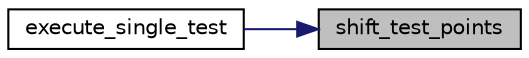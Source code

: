 digraph "shift_test_points"
{
 // LATEX_PDF_SIZE
  edge [fontname="Helvetica",fontsize="10",labelfontname="Helvetica",labelfontsize="10"];
  node [fontname="Helvetica",fontsize="10",shape=record];
  rankdir="RL";
  Node1 [label="shift_test_points",height=0.2,width=0.4,color="black", fillcolor="grey75", style="filled", fontcolor="black",tooltip=" "];
  Node1 -> Node2 [dir="back",color="midnightblue",fontsize="10",style="solid",fontname="Helvetica"];
  Node2 [label="execute_single_test",height=0.2,width=0.4,color="black", fillcolor="white", style="filled",URL="$check_8cpp.html#a15ae095adec08b08b0b78d509f4e457c",tooltip=" "];
}
